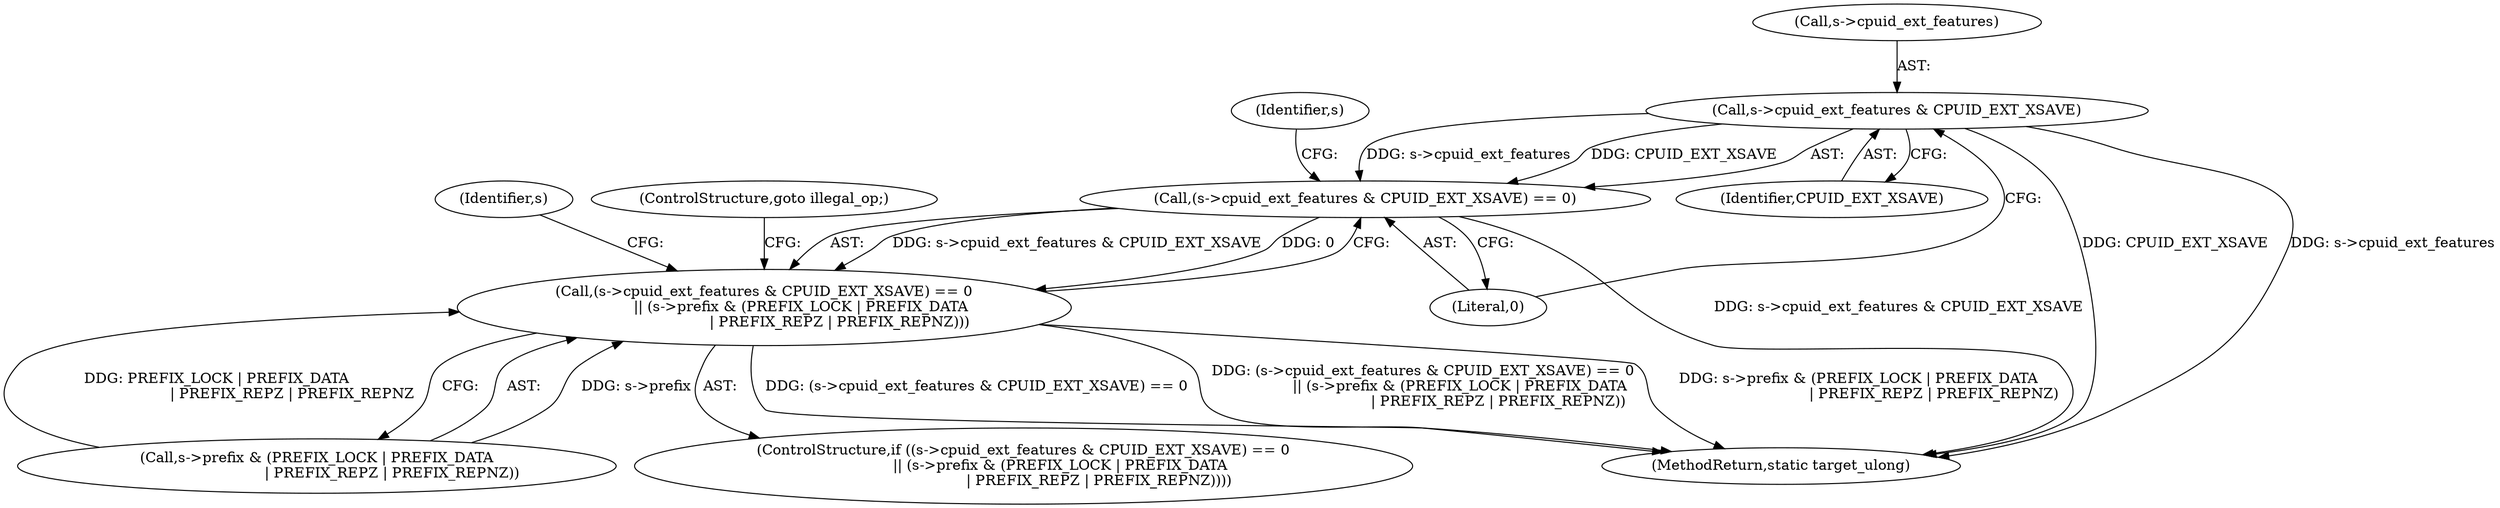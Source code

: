 digraph "0_qemu_30663fd26c0307e414622c7a8607fbc04f92ec14@pointer" {
"1008781" [label="(Call,s->cpuid_ext_features & CPUID_EXT_XSAVE)"];
"1008780" [label="(Call,(s->cpuid_ext_features & CPUID_EXT_XSAVE) == 0)"];
"1008779" [label="(Call,(s->cpuid_ext_features & CPUID_EXT_XSAVE) == 0\n                || (s->prefix & (PREFIX_LOCK | PREFIX_DATA\n                                 | PREFIX_REPZ | PREFIX_REPNZ)))"];
"1008779" [label="(Call,(s->cpuid_ext_features & CPUID_EXT_XSAVE) == 0\n                || (s->prefix & (PREFIX_LOCK | PREFIX_DATA\n                                 | PREFIX_REPZ | PREFIX_REPNZ)))"];
"1008785" [label="(Identifier,CPUID_EXT_XSAVE)"];
"1008803" [label="(Identifier,s)"];
"1011840" [label="(MethodReturn,static target_ulong)"];
"1008780" [label="(Call,(s->cpuid_ext_features & CPUID_EXT_XSAVE) == 0)"];
"1008799" [label="(ControlStructure,goto illegal_op;)"];
"1008781" [label="(Call,s->cpuid_ext_features & CPUID_EXT_XSAVE)"];
"1008787" [label="(Call,s->prefix & (PREFIX_LOCK | PREFIX_DATA\n                                 | PREFIX_REPZ | PREFIX_REPNZ))"];
"1008786" [label="(Literal,0)"];
"1008789" [label="(Identifier,s)"];
"1008778" [label="(ControlStructure,if ((s->cpuid_ext_features & CPUID_EXT_XSAVE) == 0\n                || (s->prefix & (PREFIX_LOCK | PREFIX_DATA\n                                 | PREFIX_REPZ | PREFIX_REPNZ))))"];
"1008782" [label="(Call,s->cpuid_ext_features)"];
"1008781" -> "1008780"  [label="AST: "];
"1008781" -> "1008785"  [label="CFG: "];
"1008782" -> "1008781"  [label="AST: "];
"1008785" -> "1008781"  [label="AST: "];
"1008786" -> "1008781"  [label="CFG: "];
"1008781" -> "1011840"  [label="DDG: s->cpuid_ext_features"];
"1008781" -> "1011840"  [label="DDG: CPUID_EXT_XSAVE"];
"1008781" -> "1008780"  [label="DDG: s->cpuid_ext_features"];
"1008781" -> "1008780"  [label="DDG: CPUID_EXT_XSAVE"];
"1008780" -> "1008779"  [label="AST: "];
"1008780" -> "1008786"  [label="CFG: "];
"1008786" -> "1008780"  [label="AST: "];
"1008789" -> "1008780"  [label="CFG: "];
"1008779" -> "1008780"  [label="CFG: "];
"1008780" -> "1011840"  [label="DDG: s->cpuid_ext_features & CPUID_EXT_XSAVE"];
"1008780" -> "1008779"  [label="DDG: s->cpuid_ext_features & CPUID_EXT_XSAVE"];
"1008780" -> "1008779"  [label="DDG: 0"];
"1008779" -> "1008778"  [label="AST: "];
"1008779" -> "1008787"  [label="CFG: "];
"1008787" -> "1008779"  [label="AST: "];
"1008799" -> "1008779"  [label="CFG: "];
"1008803" -> "1008779"  [label="CFG: "];
"1008779" -> "1011840"  [label="DDG: (s->cpuid_ext_features & CPUID_EXT_XSAVE) == 0"];
"1008779" -> "1011840"  [label="DDG: (s->cpuid_ext_features & CPUID_EXT_XSAVE) == 0\n                || (s->prefix & (PREFIX_LOCK | PREFIX_DATA\n                                 | PREFIX_REPZ | PREFIX_REPNZ))"];
"1008779" -> "1011840"  [label="DDG: s->prefix & (PREFIX_LOCK | PREFIX_DATA\n                                 | PREFIX_REPZ | PREFIX_REPNZ)"];
"1008787" -> "1008779"  [label="DDG: s->prefix"];
"1008787" -> "1008779"  [label="DDG: PREFIX_LOCK | PREFIX_DATA\n                                 | PREFIX_REPZ | PREFIX_REPNZ"];
}
